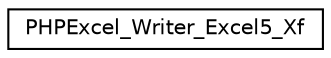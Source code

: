 digraph "Иерархия классов. Графический вид."
{
  edge [fontname="Helvetica",fontsize="10",labelfontname="Helvetica",labelfontsize="10"];
  node [fontname="Helvetica",fontsize="10",shape=record];
  rankdir="LR";
  Node0 [label="PHPExcel_Writer_Excel5_Xf",height=0.2,width=0.4,color="black", fillcolor="white", style="filled",URL="$class_p_h_p_excel___writer___excel5___xf.html"];
}
